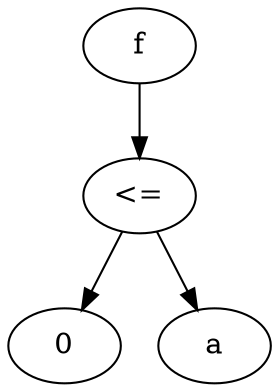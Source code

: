 digraph G {
n0;
n0 -> n1;
n1;
n1 -> n2;
n1 -> n3;
n2;
n2 [label="0"];
n3;
n3 [label="a"];
n1 [label="<="];
n0 [label="f"];

}